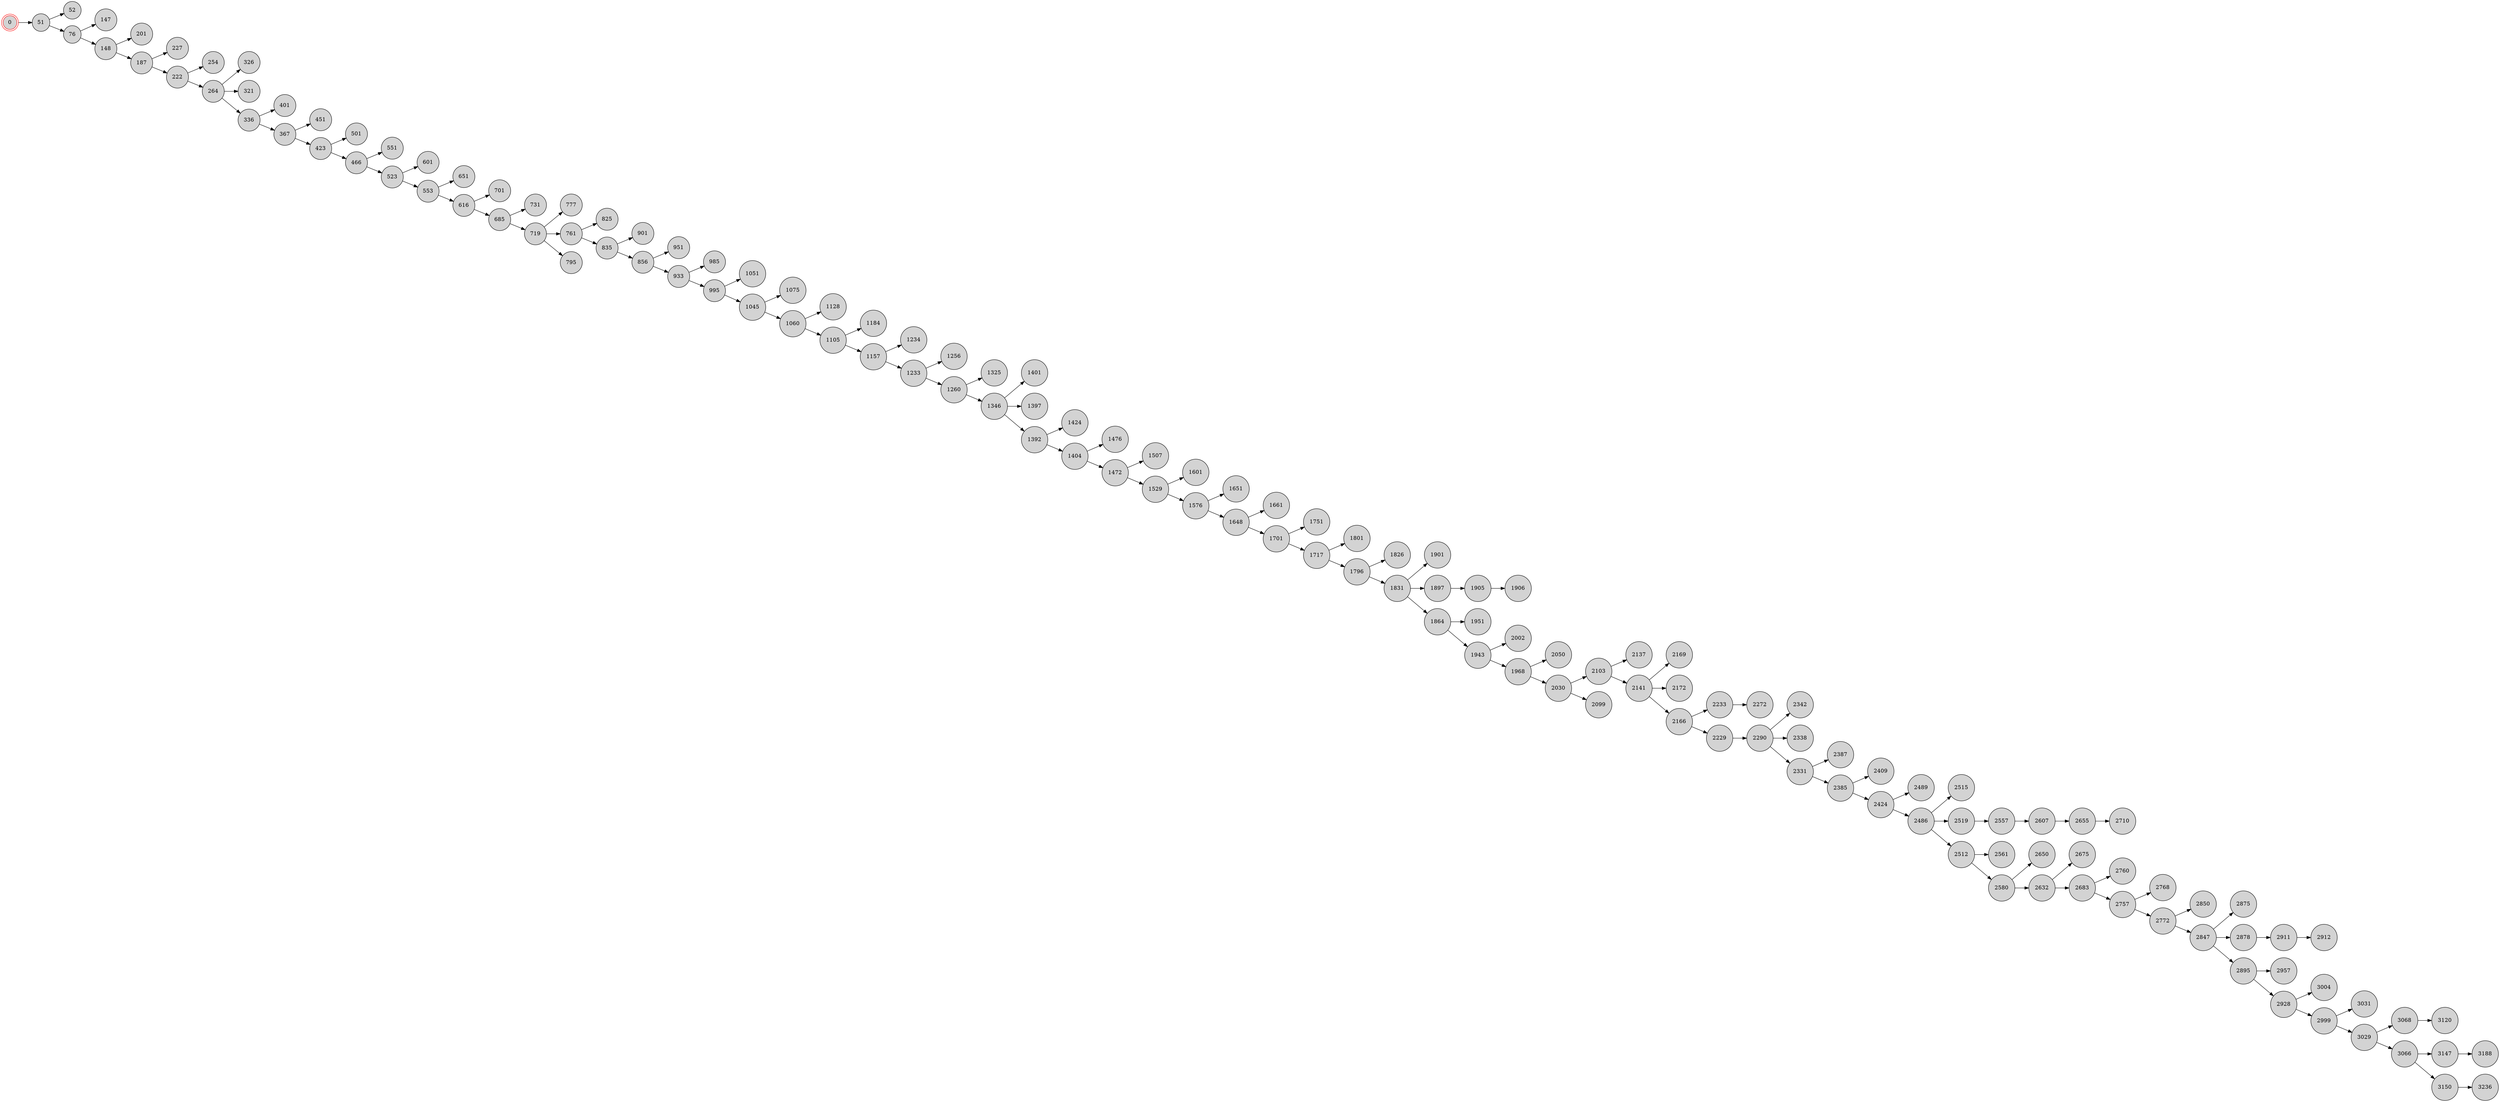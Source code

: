 digraph BlockchainTree {
    rankdir=LR;
    node [shape=circle, style=filled, fillcolor=lightgray];

    0 [shape=doublecircle, color=red];
    0 -> 51;
    51 -> 52;
    51 -> 76;
    76 -> 147;
    76 -> 148;
    148 -> 201;
    148 -> 187;
    187 -> 227;
    187 -> 222;
    222 -> 254;
    222 -> 264;
    264 -> 326;
    264 -> 321;
    264 -> 336;
    336 -> 401;
    336 -> 367;
    367 -> 451;
    367 -> 423;
    423 -> 501;
    423 -> 466;
    466 -> 551;
    466 -> 523;
    523 -> 601;
    523 -> 553;
    553 -> 651;
    553 -> 616;
    616 -> 701;
    616 -> 685;
    685 -> 731;
    685 -> 719;
    719 -> 777;
    719 -> 761;
    761 -> 825;
    719 -> 795;
    761 -> 835;
    835 -> 901;
    835 -> 856;
    856 -> 951;
    856 -> 933;
    933 -> 985;
    933 -> 995;
    995 -> 1051;
    995 -> 1045;
    1045 -> 1075;
    1045 -> 1060;
    1060 -> 1128;
    1060 -> 1105;
    1105 -> 1184;
    1105 -> 1157;
    1157 -> 1234;
    1157 -> 1233;
    1233 -> 1256;
    1233 -> 1260;
    1260 -> 1325;
    1260 -> 1346;
    1346 -> 1401;
    1346 -> 1397;
    1346 -> 1392;
    1392 -> 1424;
    1392 -> 1404;
    1404 -> 1476;
    1404 -> 1472;
    1472 -> 1507;
    1472 -> 1529;
    1529 -> 1601;
    1529 -> 1576;
    1576 -> 1651;
    1576 -> 1648;
    1648 -> 1661;
    1648 -> 1701;
    1701 -> 1751;
    1701 -> 1717;
    1717 -> 1801;
    1717 -> 1796;
    1796 -> 1826;
    1796 -> 1831;
    1831 -> 1901;
    1831 -> 1897;
    1897 -> 1905;
    1905 -> 1906;
    1831 -> 1864;
    1864 -> 1951;
    1864 -> 1943;
    1943 -> 2002;
    1943 -> 1968;
    1968 -> 2050;
    1968 -> 2030;
    2030 -> 2103;
    2030 -> 2099;
    2103 -> 2137;
    2103 -> 2141;
    2141 -> 2169;
    2141 -> 2172;
    2141 -> 2166;
    2166 -> 2233;
    2233 -> 2272;
    2166 -> 2229;
    2229 -> 2290;
    2290 -> 2342;
    2290 -> 2338;
    2290 -> 2331;
    2331 -> 2387;
    2331 -> 2385;
    2385 -> 2409;
    2385 -> 2424;
    2424 -> 2489;
    2424 -> 2486;
    2486 -> 2515;
    2486 -> 2519;
    2486 -> 2512;
    2512 -> 2561;
    2519 -> 2557;
    2512 -> 2580;
    2580 -> 2650;
    2557 -> 2607;
    2580 -> 2632;
    2632 -> 2675;
    2607 -> 2655;
    2655 -> 2710;
    2632 -> 2683;
    2683 -> 2760;
    2683 -> 2757;
    2757 -> 2768;
    2757 -> 2772;
    2772 -> 2850;
    2772 -> 2847;
    2847 -> 2875;
    2847 -> 2878;
    2878 -> 2911;
    2847 -> 2895;
    2895 -> 2957;
    2911 -> 2912;
    2895 -> 2928;
    2928 -> 3004;
    2928 -> 2999;
    2999 -> 3031;
    2999 -> 3029;
    3029 -> 3068;
    3068 -> 3120;
    3029 -> 3066;
    3066 -> 3147;
    3066 -> 3150;
    3147 -> 3188;
    3150 -> 3236;
}
